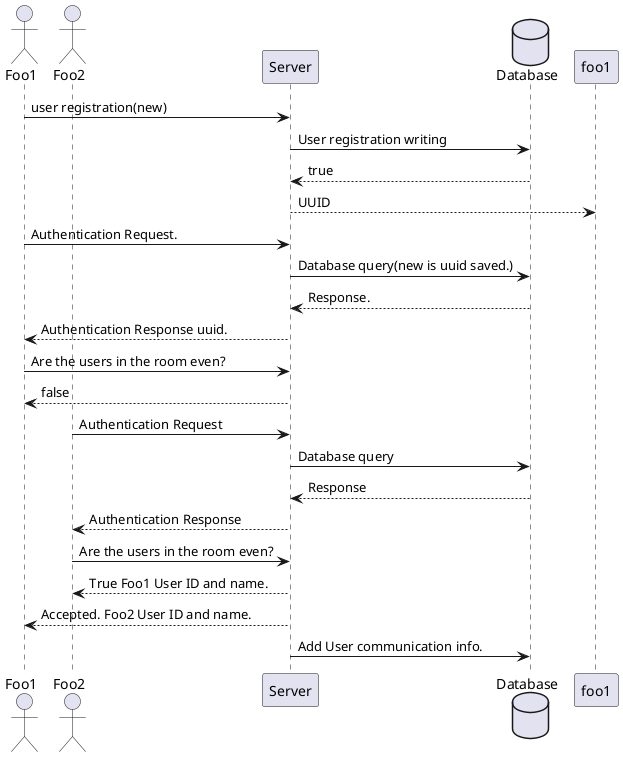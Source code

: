 @startuml
actor Foo1
actor Foo2
participant Server
database Database

Foo1->Server:user registration(new)
Server->Database:User registration writing
Database-->Server:true
Server-->foo1:UUID

Foo1 -> Server: Authentication Request.
Server->Database: Database query(new is uuid saved.)
Database --> Server:Response.
Server-->Foo1: Authentication Response uuid.

Foo1->Server:Are the users in the room even?
Server-->Foo1:false

Foo2 -> Server: Authentication Request
Server->Database: Database query
Database --> Server:Response
Server-->Foo2: Authentication Response
Foo2->Server:Are the users in the room even?

Server-->Foo2:True Foo1 User ID and name.
Server-->Foo1:Accepted. Foo2 User ID and name.
Server->Database:Add User communication info.

@enduml
@startuml
skinparam backgroundColor LightYellow
skinparam state {
  StartColor MediumBlue
  EndColor Red
  BackgroundColor Peru
  BackgroundColor<<Warning>> Olive
  BorderColor Gray
  FontName Impact
}

[*] --> NotShooting

state "Not Shooting State" as NotShooting {
  state "Idle mode" as Idle <<Warning>>
  state "Configuring mode" as Configuring
  [*] --> Idle
  Idle --> Configuring : EvConfig
  Configuring --> Idle : EvConfig
}

NotShooting --> [*]
@enduml

